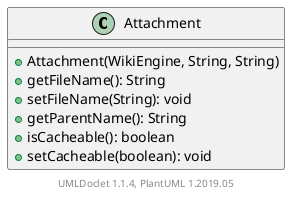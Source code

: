 @startuml

    class Attachment [[Attachment.html]] {
        +Attachment(WikiEngine, String, String)
        +getFileName(): String
        +setFileName(String): void
        +getParentName(): String
        +isCacheable(): boolean
        +setCacheable(boolean): void
    }


    center footer UMLDoclet 1.1.4, PlantUML 1.2019.05
@enduml

